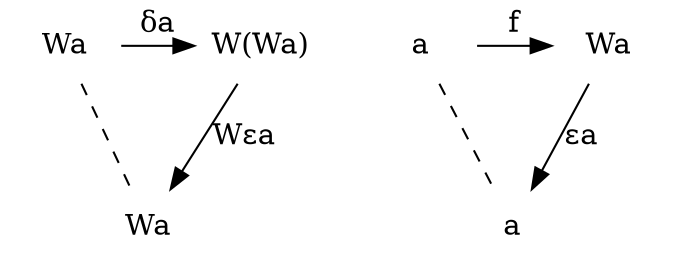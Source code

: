 digraph {
  node [shape=plaintext]

  WaL1 [label="Wa"]
  WaR1 [label="Wa"]
  WWa1 [label="W(Wa)"]

  { rank=same WaL1 WWa1 }

  WaL1 -> WWa1 [label="δa"]
  WWa1 -> WaR1 [label="Wεa"]
  WaL1 -> WaR1 [label="" style=dashed arrowhead=none]

  aL2 [label="a"]
  aR2 [label="a"]
  Wa2 [label="Wa"]

  { rank=same aL2 Wa2 }

  aL2 -> Wa2 [label="f"]
  Wa2 -> aR2 [label="εa"]
  aL2 -> aR2 [label="" style=dashed arrowhead=none]
}
